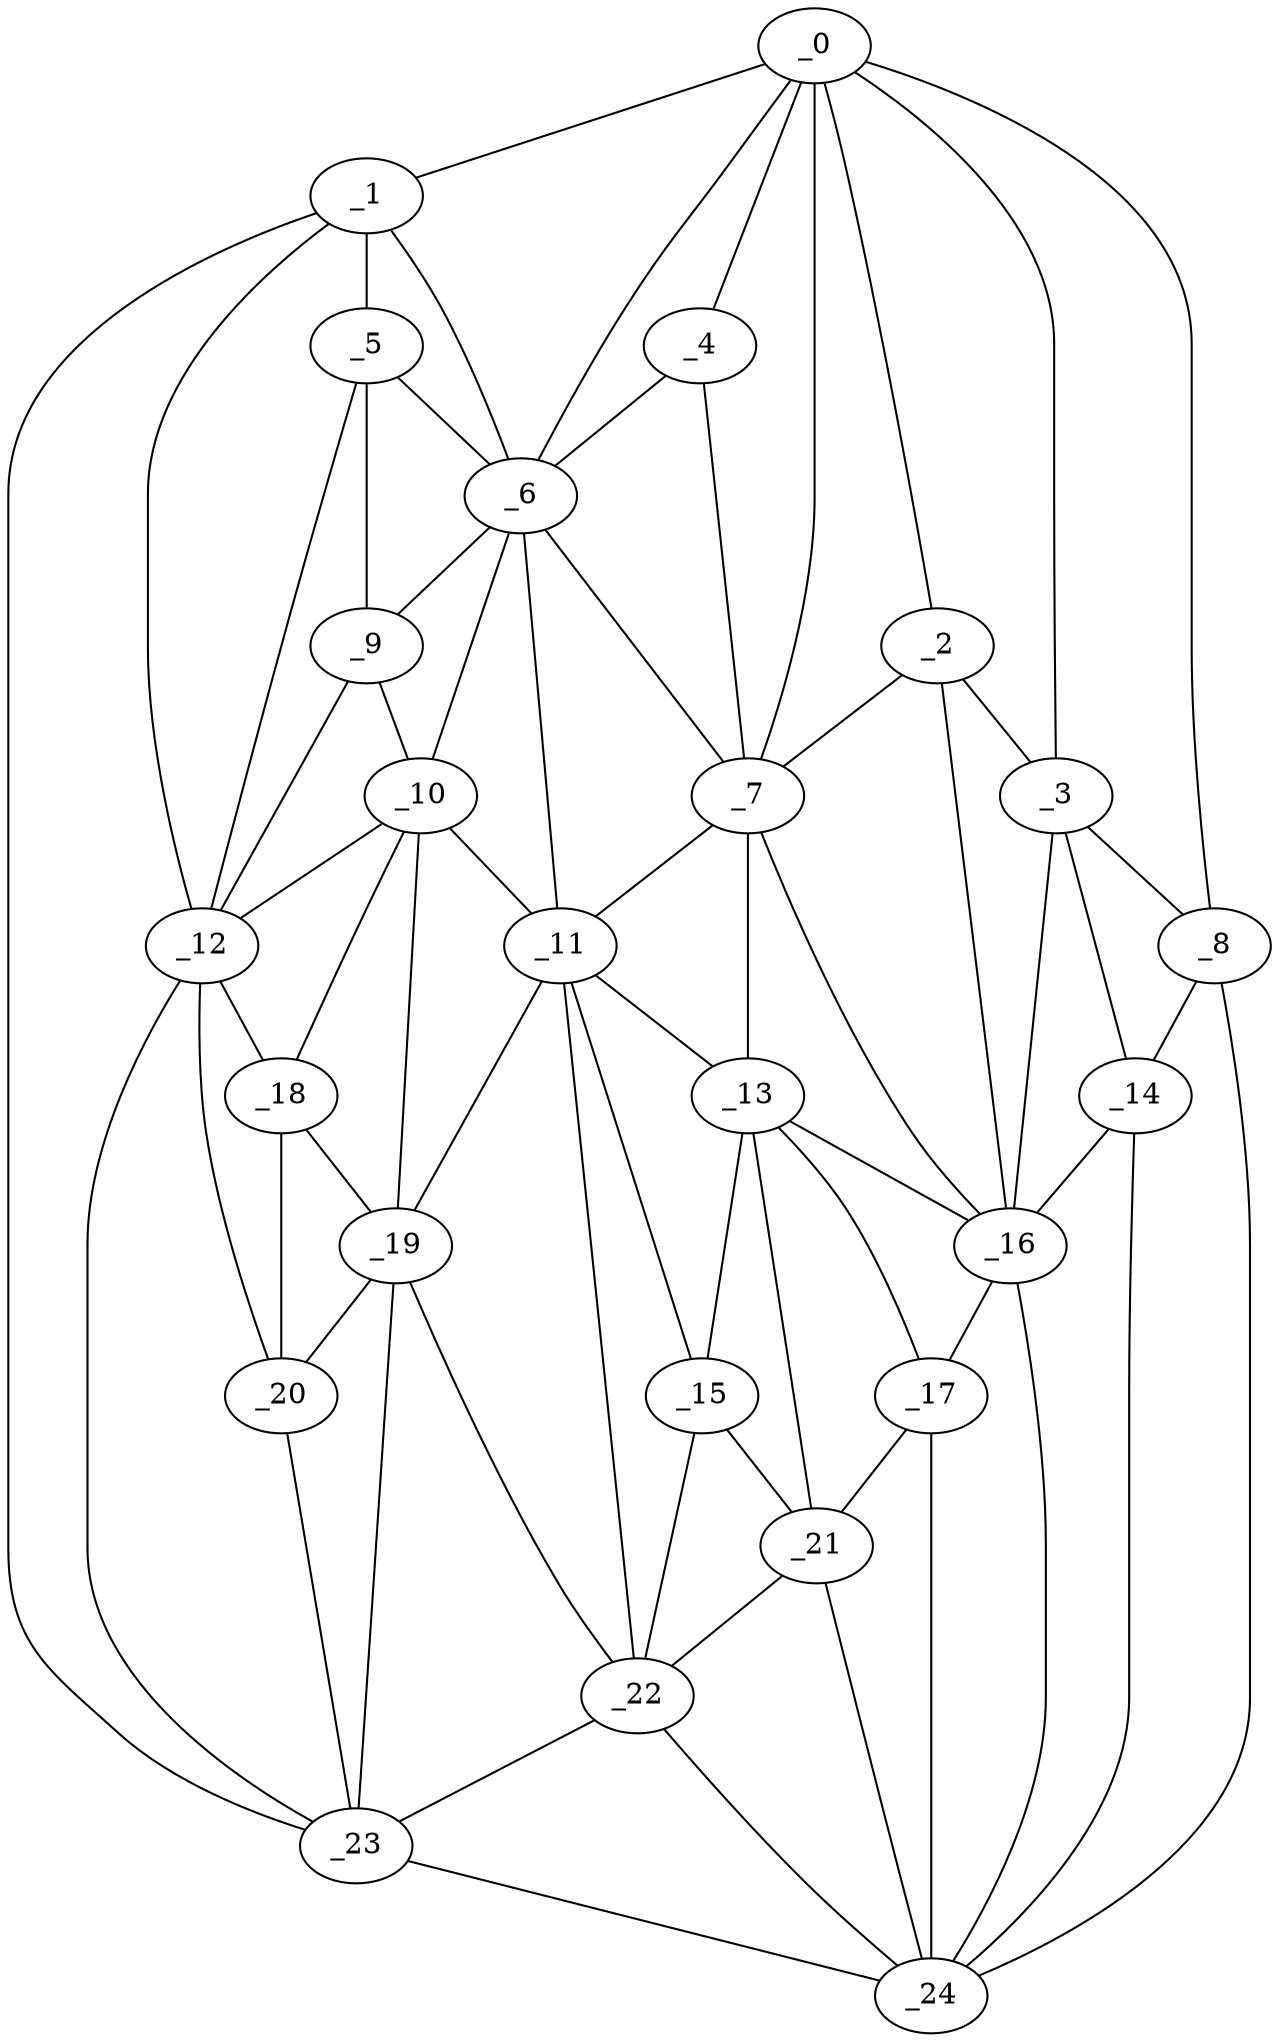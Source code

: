 graph "obj33__150.gxl" {
	_0	 [x=44,
		y=56];
	_1	 [x=45,
		y=126];
	_0 -- _1	 [valence=1];
	_2	 [x=51,
		y=50];
	_0 -- _2	 [valence=2];
	_3	 [x=56,
		y=36];
	_0 -- _3	 [valence=1];
	_4	 [x=56,
		y=74];
	_0 -- _4	 [valence=2];
	_6	 [x=57,
		y=84];
	_0 -- _6	 [valence=1];
	_7	 [x=61,
		y=70];
	_0 -- _7	 [valence=2];
	_8	 [x=67,
		y=2];
	_0 -- _8	 [valence=1];
	_5	 [x=56,
		y=107];
	_1 -- _5	 [valence=2];
	_1 -- _6	 [valence=1];
	_12	 [x=73,
		y=108];
	_1 -- _12	 [valence=2];
	_23	 [x=86,
		y=120];
	_1 -- _23	 [valence=1];
	_2 -- _3	 [valence=2];
	_2 -- _7	 [valence=2];
	_16	 [x=81,
		y=48];
	_2 -- _16	 [valence=2];
	_3 -- _8	 [valence=2];
	_14	 [x=77,
		y=35];
	_3 -- _14	 [valence=2];
	_3 -- _16	 [valence=2];
	_4 -- _6	 [valence=2];
	_4 -- _7	 [valence=1];
	_5 -- _6	 [valence=2];
	_9	 [x=67,
		y=103];
	_5 -- _9	 [valence=2];
	_5 -- _12	 [valence=2];
	_6 -- _7	 [valence=2];
	_6 -- _9	 [valence=1];
	_10	 [x=70,
		y=97];
	_6 -- _10	 [valence=2];
	_11	 [x=73,
		y=88];
	_6 -- _11	 [valence=1];
	_7 -- _11	 [valence=2];
	_13	 [x=76,
		y=71];
	_7 -- _13	 [valence=2];
	_7 -- _16	 [valence=2];
	_8 -- _14	 [valence=1];
	_24	 [x=89,
		y=53];
	_8 -- _24	 [valence=1];
	_9 -- _10	 [valence=2];
	_9 -- _12	 [valence=1];
	_10 -- _11	 [valence=1];
	_10 -- _12	 [valence=2];
	_18	 [x=81,
		y=106];
	_10 -- _18	 [valence=1];
	_19	 [x=82,
		y=93];
	_10 -- _19	 [valence=2];
	_11 -- _13	 [valence=1];
	_15	 [x=79,
		y=82];
	_11 -- _15	 [valence=2];
	_11 -- _19	 [valence=2];
	_22	 [x=83,
		y=85];
	_11 -- _22	 [valence=2];
	_12 -- _18	 [valence=2];
	_20	 [x=82,
		y=110];
	_12 -- _20	 [valence=2];
	_12 -- _23	 [valence=2];
	_13 -- _15	 [valence=2];
	_13 -- _16	 [valence=2];
	_17	 [x=81,
		y=68];
	_13 -- _17	 [valence=2];
	_21	 [x=83,
		y=76];
	_13 -- _21	 [valence=1];
	_14 -- _16	 [valence=2];
	_14 -- _24	 [valence=1];
	_15 -- _21	 [valence=2];
	_15 -- _22	 [valence=2];
	_16 -- _17	 [valence=1];
	_16 -- _24	 [valence=2];
	_17 -- _21	 [valence=1];
	_17 -- _24	 [valence=2];
	_18 -- _19	 [valence=1];
	_18 -- _20	 [valence=2];
	_19 -- _20	 [valence=2];
	_19 -- _22	 [valence=2];
	_19 -- _23	 [valence=1];
	_20 -- _23	 [valence=2];
	_21 -- _22	 [valence=1];
	_21 -- _24	 [valence=2];
	_22 -- _23	 [valence=2];
	_22 -- _24	 [valence=1];
	_23 -- _24	 [valence=1];
}
